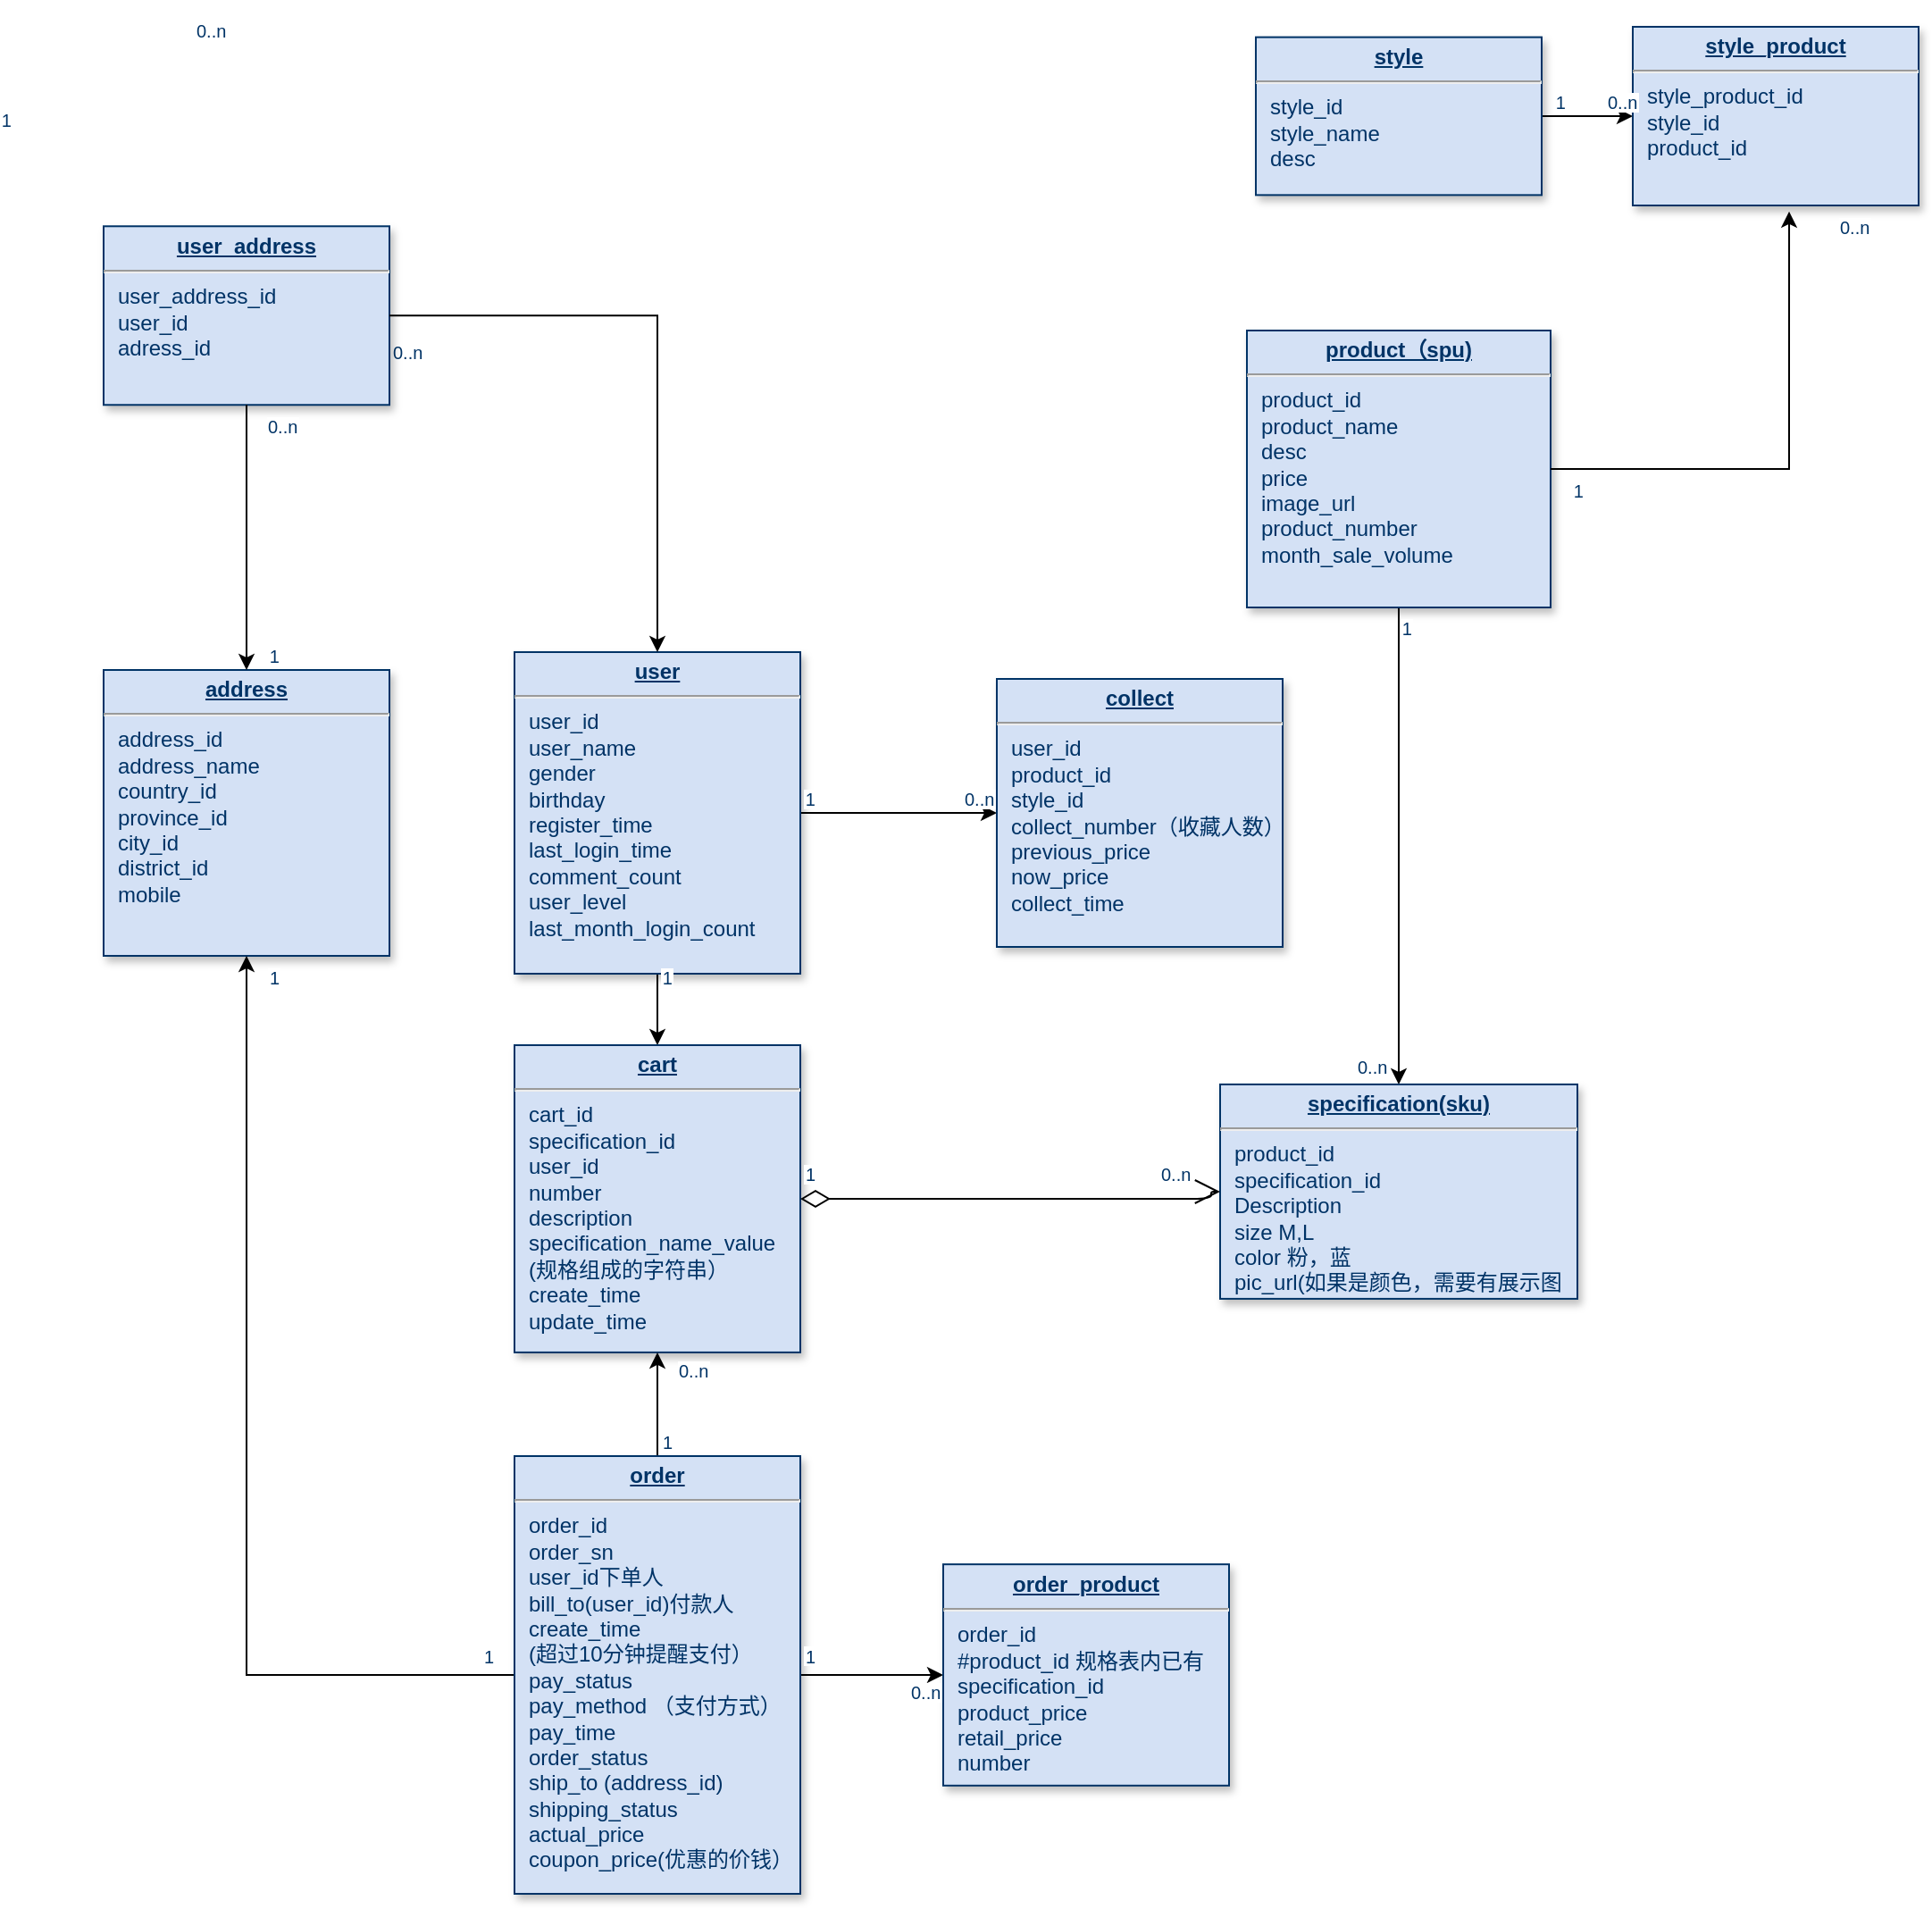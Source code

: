 <mxfile version="24.8.3">
  <diagram name="Page-1" id="efa7a0a1-bf9b-a30e-e6df-94a7791c09e9">
    <mxGraphModel dx="2416" dy="870" grid="1" gridSize="10" guides="1" tooltips="1" connect="1" arrows="1" fold="1" page="1" pageScale="1" pageWidth="826" pageHeight="1169" background="none" math="0" shadow="0">
      <root>
        <mxCell id="0" />
        <mxCell id="1" parent="0" />
        <mxCell id="pCRXO76P7cDvqqVj5QD--149" style="edgeStyle=orthogonalEdgeStyle;rounded=0;orthogonalLoop=1;jettySize=auto;html=1;exitX=1;exitY=0.5;exitDx=0;exitDy=0;entryX=0;entryY=0.5;entryDx=0;entryDy=0;" edge="1" parent="1" source="19" target="23">
          <mxGeometry relative="1" as="geometry" />
        </mxCell>
        <mxCell id="19" value="&lt;p style=&quot;margin: 0px; margin-top: 4px; text-align: center; text-decoration: underline;&quot;&gt;&lt;strong&gt;style&lt;/strong&gt;&lt;/p&gt;&lt;hr&gt;&lt;p style=&quot;margin: 0px; margin-left: 8px;&quot;&gt;style_id&lt;br&gt;style_name&lt;/p&gt;&lt;p style=&quot;margin: 0px; margin-left: 8px;&quot;&gt;desc&lt;/p&gt;&lt;p style=&quot;margin: 0px; margin-left: 8px;&quot;&gt;&lt;br&gt;&lt;/p&gt;&lt;p style=&quot;margin: 0px; margin-left: 8px;&quot;&gt;&lt;br&gt;&lt;/p&gt;" style="verticalAlign=top;align=left;overflow=fill;fontSize=12;fontFamily=Helvetica;html=1;strokeColor=#003366;shadow=1;fillColor=#D4E1F5;fontColor=#003366" parent="1" vertex="1">
          <mxGeometry x="615" y="95.82" width="160" height="88.36" as="geometry" />
        </mxCell>
        <mxCell id="pCRXO76P7cDvqqVj5QD--150" style="edgeStyle=orthogonalEdgeStyle;rounded=0;orthogonalLoop=1;jettySize=auto;html=1;exitX=0.5;exitY=1;exitDx=0;exitDy=0;" edge="1" parent="1" source="20" target="24">
          <mxGeometry relative="1" as="geometry" />
        </mxCell>
        <mxCell id="20" value="&lt;p style=&quot;margin: 0px; margin-top: 4px; text-align: center; text-decoration: underline;&quot;&gt;&lt;strong&gt;product（spu)&lt;/strong&gt;&lt;/p&gt;&lt;hr&gt;&lt;p style=&quot;margin: 0px; margin-left: 8px;&quot;&gt;&lt;span style=&quot;background-color: initial;&quot;&gt;product_id&lt;/span&gt;&lt;/p&gt;&lt;p style=&quot;margin: 0px; margin-left: 8px;&quot;&gt;&lt;span style=&quot;background-color: initial;&quot;&gt;product_name&lt;/span&gt;&lt;/p&gt;&lt;p style=&quot;margin: 0px; margin-left: 8px;&quot;&gt;&lt;span style=&quot;background-color: initial;&quot;&gt;desc&lt;/span&gt;&lt;br&gt;&lt;/p&gt;&lt;p style=&quot;margin: 0px; margin-left: 8px;&quot;&gt;&lt;span style=&quot;background-color: initial;&quot;&gt;price&lt;/span&gt;&lt;/p&gt;&lt;p style=&quot;margin: 0px; margin-left: 8px;&quot;&gt;&lt;span style=&quot;background-color: initial;&quot;&gt;image_url&lt;/span&gt;&lt;br&gt;&lt;/p&gt;&lt;p style=&quot;margin: 0px; margin-left: 8px;&quot;&gt;&lt;span style=&quot;background-color: initial;&quot;&gt;product_number&lt;/span&gt;&lt;/p&gt;&lt;p style=&quot;margin: 0px; margin-left: 8px;&quot;&gt;&lt;span style=&quot;background-color: initial;&quot;&gt;month_sale_volume&lt;br&gt;&lt;/span&gt;&lt;/p&gt;&lt;p style=&quot;margin: 0px; margin-left: 8px;&quot;&gt;&lt;span style=&quot;background-color: initial;&quot;&gt;&lt;br&gt;&lt;/span&gt;&lt;/p&gt;" style="verticalAlign=top;align=left;overflow=fill;fontSize=12;fontFamily=Helvetica;html=1;strokeColor=#003366;shadow=1;fillColor=#D4E1F5;fontColor=#003366" parent="1" vertex="1">
          <mxGeometry x="610" y="260" width="170" height="155" as="geometry" />
        </mxCell>
        <mxCell id="21" value="&lt;p style=&quot;margin: 0px; margin-top: 4px; text-align: center; text-decoration: underline;&quot;&gt;&lt;strong&gt;address&lt;/strong&gt;&lt;/p&gt;&lt;hr&gt;&lt;p style=&quot;margin: 0px; margin-left: 8px;&quot;&gt;address_id&lt;/p&gt;&lt;p style=&quot;margin: 0px; margin-left: 8px;&quot;&gt;address_name&lt;/p&gt;&lt;p style=&quot;margin: 0px; margin-left: 8px;&quot;&gt;country_id&lt;/p&gt;&lt;p style=&quot;margin: 0px; margin-left: 8px;&quot;&gt;province_id&lt;/p&gt;&lt;p style=&quot;margin: 0px; margin-left: 8px;&quot;&gt;city_id&lt;/p&gt;&lt;p style=&quot;margin: 0px; margin-left: 8px;&quot;&gt;district_id&lt;/p&gt;&lt;p style=&quot;margin: 0px; margin-left: 8px;&quot;&gt;mobile&lt;/p&gt;" style="verticalAlign=top;align=left;overflow=fill;fontSize=12;fontFamily=Helvetica;html=1;strokeColor=#003366;shadow=1;fillColor=#D4E1F5;fontColor=#003366" parent="1" vertex="1">
          <mxGeometry x="-30.0" y="450.0" width="160" height="160" as="geometry" />
        </mxCell>
        <mxCell id="23" value="&lt;p style=&quot;margin: 0px; margin-top: 4px; text-align: center; text-decoration: underline;&quot;&gt;&lt;b&gt;style_product&lt;/b&gt;&lt;/p&gt;&lt;hr&gt;&lt;p style=&quot;margin: 0px; margin-left: 8px;&quot;&gt;style_product_id&lt;/p&gt;&lt;p style=&quot;margin: 0px; margin-left: 8px;&quot;&gt;style_id&lt;/p&gt;&lt;p style=&quot;margin: 0px; margin-left: 8px;&quot;&gt;product_id&lt;/p&gt;&lt;p style=&quot;margin: 0px; margin-left: 8px;&quot;&gt;&lt;br&gt;&lt;/p&gt;" style="verticalAlign=top;align=left;overflow=fill;fontSize=12;fontFamily=Helvetica;html=1;strokeColor=#003366;shadow=1;fillColor=#D4E1F5;fontColor=#003366" parent="1" vertex="1">
          <mxGeometry x="826.0" y="90.0" width="160" height="100" as="geometry" />
        </mxCell>
        <mxCell id="24" value="&lt;p style=&quot;margin: 0px; margin-top: 4px; text-align: center; text-decoration: underline;&quot;&gt;&lt;b&gt;specification(sku)&lt;/b&gt;&lt;/p&gt;&lt;hr&gt;&lt;p style=&quot;margin: 0px; margin-left: 8px;&quot;&gt;&lt;span style=&quot;background-color: initial;&quot;&gt;product_id&lt;/span&gt;&lt;/p&gt;&lt;p style=&quot;margin: 0px; margin-left: 8px;&quot;&gt;&lt;span style=&quot;background-color: initial;&quot;&gt;specification_id&lt;/span&gt;&lt;br&gt;&lt;/p&gt;&lt;p style=&quot;margin: 0px; margin-left: 8px;&quot;&gt;&lt;span style=&quot;background-color: initial;&quot;&gt;Description&lt;/span&gt;&lt;br&gt;&lt;/p&gt;&lt;p style=&quot;margin: 0px; margin-left: 8px;&quot;&gt;size M,L&lt;/p&gt;&lt;p style=&quot;margin: 0px; margin-left: 8px;&quot;&gt;color 粉，蓝&lt;/p&gt;&lt;p style=&quot;margin: 0px; margin-left: 8px;&quot;&gt;pic_url(如果是颜色，需要有展示图&lt;/p&gt;&lt;p style=&quot;margin: 0px; margin-left: 8px;&quot;&gt;&lt;br&gt;&lt;/p&gt;" style="verticalAlign=top;align=left;overflow=fill;fontSize=12;fontFamily=Helvetica;html=1;strokeColor=#003366;shadow=1;fillColor=#D4E1F5;fontColor=#003366" parent="1" vertex="1">
          <mxGeometry x="595" y="681.96" width="200" height="120" as="geometry" />
        </mxCell>
        <mxCell id="pCRXO76P7cDvqqVj5QD--138" style="edgeStyle=orthogonalEdgeStyle;rounded=0;orthogonalLoop=1;jettySize=auto;html=1;exitX=0.5;exitY=1;exitDx=0;exitDy=0;entryX=0.5;entryY=0;entryDx=0;entryDy=0;" edge="1" parent="1" source="25" target="29">
          <mxGeometry relative="1" as="geometry" />
        </mxCell>
        <mxCell id="pCRXO76P7cDvqqVj5QD--153" value="" style="edgeStyle=orthogonalEdgeStyle;rounded=0;orthogonalLoop=1;jettySize=auto;html=1;" edge="1" parent="1" source="25" target="27">
          <mxGeometry relative="1" as="geometry" />
        </mxCell>
        <mxCell id="25" value="&lt;p style=&quot;margin: 0px; margin-top: 4px; text-align: center; text-decoration: underline;&quot;&gt;&lt;strong&gt;user&lt;/strong&gt;&lt;/p&gt;&lt;hr&gt;&lt;p style=&quot;margin: 0px; margin-left: 8px;&quot;&gt;user_id&lt;/p&gt;&lt;p style=&quot;margin: 0px; margin-left: 8px;&quot;&gt;user_name&lt;/p&gt;&lt;p style=&quot;margin: 0px; margin-left: 8px;&quot;&gt;gender&lt;/p&gt;&lt;p style=&quot;margin: 0px; margin-left: 8px;&quot;&gt;birthday&lt;/p&gt;&lt;p style=&quot;margin: 0px; margin-left: 8px;&quot;&gt;register_time&lt;/p&gt;&lt;p style=&quot;margin: 0px; margin-left: 8px;&quot;&gt;last_login_time&lt;/p&gt;&lt;p style=&quot;margin: 0px; margin-left: 8px;&quot;&gt;comment_count&lt;/p&gt;&lt;p style=&quot;margin: 0px; margin-left: 8px;&quot;&gt;user_level&lt;/p&gt;&lt;p style=&quot;margin: 0px; margin-left: 8px;&quot;&gt;last_month_login_count&lt;/p&gt;" style="verticalAlign=top;align=left;overflow=fill;fontSize=12;fontFamily=Helvetica;html=1;strokeColor=#003366;shadow=1;fillColor=#D4E1F5;fontColor=#003366" parent="1" vertex="1">
          <mxGeometry x="200" y="440" width="160" height="180" as="geometry" />
        </mxCell>
        <mxCell id="27" value="&lt;p style=&quot;margin: 4px 0px 0px; text-align: center;&quot;&gt;&lt;b&gt;&lt;u&gt;collect&lt;/u&gt;&lt;/b&gt;&lt;br&gt;&lt;/p&gt;&lt;hr&gt;&lt;p style=&quot;margin: 0px; margin-left: 8px;&quot;&gt;user_id&lt;/p&gt;&lt;p style=&quot;margin: 0px; margin-left: 8px;&quot;&gt;product_id&lt;/p&gt;&lt;p style=&quot;margin: 0px; margin-left: 8px;&quot;&gt;style_id&lt;/p&gt;&lt;p style=&quot;margin: 0px; margin-left: 8px;&quot;&gt;collect_number（收藏人数）&lt;/p&gt;&lt;p style=&quot;margin: 0px; margin-left: 8px;&quot;&gt;previous_price&lt;br&gt;&lt;/p&gt;&lt;p style=&quot;margin: 0px; margin-left: 8px;&quot;&gt;now_price&lt;/p&gt;&lt;p style=&quot;margin: 0px; margin-left: 8px;&quot;&gt;collect_time&lt;/p&gt;" style="verticalAlign=top;align=left;overflow=fill;fontSize=12;fontFamily=Helvetica;html=1;strokeColor=#003366;shadow=1;fillColor=#D4E1F5;fontColor=#003366" parent="1" vertex="1">
          <mxGeometry x="470" y="455" width="160" height="150" as="geometry" />
        </mxCell>
        <mxCell id="29" value="&lt;p style=&quot;margin: 0px; margin-top: 4px; text-align: center; text-decoration: underline;&quot;&gt;&lt;b&gt;cart&lt;/b&gt;&lt;/p&gt;&lt;hr&gt;&lt;p style=&quot;margin: 0px; margin-left: 8px;&quot;&gt;cart_id&lt;/p&gt;&lt;p style=&quot;margin: 0px 0px 0px 8px;&quot;&gt;&lt;span style=&quot;background-color: initial;&quot;&gt;specification_id&lt;/span&gt;&lt;/p&gt;&lt;p style=&quot;margin: 0px; margin-left: 8px;&quot;&gt;user_id&lt;/p&gt;&lt;p style=&quot;margin: 0px; margin-left: 8px;&quot;&gt;number&lt;/p&gt;&lt;p style=&quot;margin: 0px; margin-left: 8px;&quot;&gt;description&lt;/p&gt;&lt;p style=&quot;margin: 0px; margin-left: 8px;&quot;&gt;specification_name_value&lt;br&gt;&lt;/p&gt;&lt;p style=&quot;margin: 0px; margin-left: 8px;&quot;&gt;(规格组成的字符串）&lt;/p&gt;&lt;p style=&quot;margin: 0px; margin-left: 8px;&quot;&gt;create_time&lt;/p&gt;&lt;p style=&quot;margin: 0px; margin-left: 8px;&quot;&gt;update_time&lt;/p&gt;&lt;p style=&quot;margin: 0px; margin-left: 8px;&quot;&gt;&lt;br&gt;&lt;/p&gt;&lt;p style=&quot;margin: 0px; margin-left: 8px;&quot;&gt;&lt;br&gt;&lt;/p&gt;" style="verticalAlign=top;align=left;overflow=fill;fontSize=12;fontFamily=Helvetica;html=1;strokeColor=#003366;shadow=1;fillColor=#D4E1F5;fontColor=#003366" parent="1" vertex="1">
          <mxGeometry x="200" y="660" width="160" height="171.96" as="geometry" />
        </mxCell>
        <mxCell id="pCRXO76P7cDvqqVj5QD--137" style="edgeStyle=orthogonalEdgeStyle;rounded=0;orthogonalLoop=1;jettySize=auto;html=1;exitX=0.5;exitY=0;exitDx=0;exitDy=0;" edge="1" parent="1" source="33" target="29">
          <mxGeometry relative="1" as="geometry" />
        </mxCell>
        <mxCell id="pCRXO76P7cDvqqVj5QD--140" style="edgeStyle=orthogonalEdgeStyle;rounded=0;orthogonalLoop=1;jettySize=auto;html=1;exitX=1;exitY=0.5;exitDx=0;exitDy=0;entryX=0;entryY=0.5;entryDx=0;entryDy=0;" edge="1" parent="1" source="33" target="34">
          <mxGeometry relative="1" as="geometry" />
        </mxCell>
        <mxCell id="pCRXO76P7cDvqqVj5QD--146" style="edgeStyle=orthogonalEdgeStyle;rounded=0;orthogonalLoop=1;jettySize=auto;html=1;exitX=0;exitY=0.5;exitDx=0;exitDy=0;entryX=0.5;entryY=1;entryDx=0;entryDy=0;" edge="1" parent="1" source="33" target="21">
          <mxGeometry relative="1" as="geometry" />
        </mxCell>
        <mxCell id="33" value="&lt;p style=&quot;margin: 0px; margin-top: 4px; text-align: center; text-decoration: underline;&quot;&gt;&lt;b&gt;order&lt;/b&gt;&lt;/p&gt;&lt;hr&gt;&lt;p style=&quot;margin: 0px; margin-left: 8px;&quot;&gt;order_id&lt;/p&gt;&lt;p style=&quot;margin: 0px; margin-left: 8px;&quot;&gt;order_sn&lt;/p&gt;&lt;p style=&quot;margin: 0px; margin-left: 8px;&quot;&gt;user_id下单人&lt;/p&gt;&lt;p style=&quot;margin: 0px; margin-left: 8px;&quot;&gt;bill_to(user_id)付款人&lt;/p&gt;&lt;p style=&quot;margin: 0px; margin-left: 8px;&quot;&gt;&lt;span style=&quot;background-color: initial;&quot;&gt;create_time&lt;/span&gt;&lt;br&gt;&lt;/p&gt;&lt;p style=&quot;margin: 0px; margin-left: 8px;&quot;&gt;(超过10分钟提醒支付）&lt;br&gt;&lt;/p&gt;&lt;p style=&quot;margin: 0px; margin-left: 8px;&quot;&gt;pay_status&lt;/p&gt;&lt;p style=&quot;margin: 0px; margin-left: 8px;&quot;&gt;pay_method （支付方式）&lt;br&gt;&lt;/p&gt;&lt;p style=&quot;margin: 0px; margin-left: 8px;&quot;&gt;pay_time&lt;/p&gt;&lt;p style=&quot;margin: 0px; margin-left: 8px;&quot;&gt;order_status&lt;/p&gt;&lt;p style=&quot;margin: 0px 0px 0px 8px;&quot;&gt;&lt;span style=&quot;background-color: initial;&quot;&gt;ship_to (&lt;/span&gt;address_id)&lt;br&gt;&lt;/p&gt;&lt;p style=&quot;margin: 0px; margin-left: 8px;&quot;&gt;shipping_status&lt;/p&gt;&lt;p style=&quot;margin: 0px; margin-left: 8px;&quot;&gt;actual_price&lt;/p&gt;&lt;p style=&quot;margin: 0px; margin-left: 8px;&quot;&gt;coupon_price(优惠的价钱）&lt;/p&gt;" style="verticalAlign=top;align=left;overflow=fill;fontSize=12;fontFamily=Helvetica;html=1;strokeColor=#003366;shadow=1;fillColor=#D4E1F5;fontColor=#003366" parent="1" vertex="1">
          <mxGeometry x="200.0" y="890" width="160" height="245" as="geometry" />
        </mxCell>
        <mxCell id="34" value="&lt;p style=&quot;margin: 0px ; margin-top: 4px ; text-align: center ; text-decoration: underline&quot;&gt;&lt;strong&gt;order_product&lt;/strong&gt;&lt;/p&gt;&lt;hr&gt;&lt;p style=&quot;margin: 0px ; margin-left: 8px&quot;&gt;order_id&lt;/p&gt;&lt;p style=&quot;margin: 0px ; margin-left: 8px&quot;&gt;#product_id 规格表内已有&lt;/p&gt;&lt;p style=&quot;margin: 0px ; margin-left: 8px&quot;&gt;specification_id&lt;/p&gt;&lt;p style=&quot;margin: 0px ; margin-left: 8px&quot;&gt;product_price&lt;/p&gt;&lt;p style=&quot;margin: 0px ; margin-left: 8px&quot;&gt;retail_price&lt;/p&gt;&lt;p style=&quot;margin: 0px ; margin-left: 8px&quot;&gt;number&lt;/p&gt;&lt;p style=&quot;margin: 0px ; margin-left: 8px&quot;&gt;&lt;br&gt;&lt;/p&gt;" style="verticalAlign=top;align=left;overflow=fill;fontSize=12;fontFamily=Helvetica;html=1;strokeColor=#003366;shadow=1;fillColor=#D4E1F5;fontColor=#003366" parent="1" vertex="1">
          <mxGeometry x="440" y="950.58" width="160" height="123.84" as="geometry" />
        </mxCell>
        <mxCell id="99" value="" style="endArrow=open;endSize=12;startArrow=diamondThin;startSize=14;startFill=0;edgeStyle=orthogonalEdgeStyle" parent="1" source="29" target="24" edge="1">
          <mxGeometry x="369.36" y="360" as="geometry">
            <mxPoint x="369.36" y="360" as="sourcePoint" />
            <mxPoint x="529.36" y="360" as="targetPoint" />
            <Array as="points">
              <mxPoint x="590" y="746" />
            </Array>
          </mxGeometry>
        </mxCell>
        <mxCell id="100" value="0..n" style="resizable=0;align=left;verticalAlign=top;labelBackgroundColor=#ffffff;fontSize=10;strokeColor=#003366;shadow=1;fillColor=#D4E1F5;fontColor=#003366" parent="99" connectable="0" vertex="1">
          <mxGeometry x="-1" relative="1" as="geometry">
            <mxPoint x="60" y="264" as="offset" />
          </mxGeometry>
        </mxCell>
        <mxCell id="101" value="1" style="resizable=0;align=right;verticalAlign=top;labelBackgroundColor=#ffffff;fontSize=10;strokeColor=#003366;shadow=1;fillColor=#D4E1F5;fontColor=#003366" parent="99" connectable="0" vertex="1">
          <mxGeometry x="1" relative="1" as="geometry">
            <mxPoint x="-225" y="-22" as="offset" />
          </mxGeometry>
        </mxCell>
        <mxCell id="pCRXO76P7cDvqqVj5QD--114" value="0..n" style="resizable=0;align=left;verticalAlign=top;labelBackgroundColor=#ffffff;fontSize=10;strokeColor=#003366;shadow=1;fillColor=#D4E1F5;fontColor=#003366" connectable="0" vertex="1" parent="1">
          <mxGeometry x="130" y="260.0" as="geometry" />
        </mxCell>
        <mxCell id="pCRXO76P7cDvqqVj5QD--115" value="&lt;p style=&quot;margin: 0px; margin-top: 4px; text-align: center; text-decoration: underline;&quot;&gt;&lt;strong&gt;user_address&lt;/strong&gt;&lt;/p&gt;&lt;hr&gt;&lt;p style=&quot;margin: 0px; margin-left: 8px;&quot;&gt;user_address_id&lt;/p&gt;&lt;p style=&quot;margin: 0px; margin-left: 8px;&quot;&gt;user_id&lt;/p&gt;&lt;p style=&quot;margin: 0px; margin-left: 8px;&quot;&gt;adress_id&lt;/p&gt;&lt;p style=&quot;margin: 0px; margin-left: 8px;&quot;&gt;&lt;br&gt;&lt;/p&gt;" style="verticalAlign=top;align=left;overflow=fill;fontSize=12;fontFamily=Helvetica;html=1;strokeColor=#003366;shadow=1;fillColor=#D4E1F5;fontColor=#003366" vertex="1" parent="1">
          <mxGeometry x="-30.0" y="201.64" width="160" height="100" as="geometry" />
        </mxCell>
        <mxCell id="pCRXO76P7cDvqqVj5QD--119" value="1" style="resizable=0;align=right;verticalAlign=top;labelBackgroundColor=#ffffff;fontSize=10;strokeColor=#003366;shadow=1;fillColor=#D4E1F5;fontColor=#003366" connectable="0" vertex="1" parent="1">
          <mxGeometry x="69.997" y="430.0" as="geometry" />
        </mxCell>
        <mxCell id="pCRXO76P7cDvqqVj5QD--120" style="edgeStyle=orthogonalEdgeStyle;rounded=0;orthogonalLoop=1;jettySize=auto;html=1;exitX=1;exitY=0.5;exitDx=0;exitDy=0;entryX=0.5;entryY=0;entryDx=0;entryDy=0;" edge="1" parent="1" source="pCRXO76P7cDvqqVj5QD--115" target="25">
          <mxGeometry relative="1" as="geometry" />
        </mxCell>
        <mxCell id="pCRXO76P7cDvqqVj5QD--121" value="1" style="resizable=0;align=right;verticalAlign=top;labelBackgroundColor=#ffffff;fontSize=10;strokeColor=#003366;shadow=1;fillColor=#D4E1F5;fontColor=#003366" connectable="0" vertex="1" parent="1">
          <mxGeometry x="-80.003" y="130.0" as="geometry" />
        </mxCell>
        <mxCell id="pCRXO76P7cDvqqVj5QD--122" value="0..n" style="resizable=0;align=left;verticalAlign=top;labelBackgroundColor=#ffffff;fontSize=10;strokeColor=#003366;shadow=1;fillColor=#D4E1F5;fontColor=#003366" connectable="0" vertex="1" parent="1">
          <mxGeometry x="20.0" y="80.0" as="geometry" />
        </mxCell>
        <mxCell id="pCRXO76P7cDvqqVj5QD--123" style="edgeStyle=orthogonalEdgeStyle;rounded=0;orthogonalLoop=1;jettySize=auto;html=1;exitX=0.5;exitY=1;exitDx=0;exitDy=0;entryX=0.5;entryY=0;entryDx=0;entryDy=0;" edge="1" parent="1" source="pCRXO76P7cDvqqVj5QD--115" target="21">
          <mxGeometry relative="1" as="geometry" />
        </mxCell>
        <mxCell id="pCRXO76P7cDvqqVj5QD--126" value="1" style="resizable=0;align=right;verticalAlign=top;labelBackgroundColor=#ffffff;fontSize=10;strokeColor=#003366;shadow=1;fillColor=#D4E1F5;fontColor=#003366" connectable="0" vertex="1" parent="1">
          <mxGeometry x="789.997" y="120.003" as="geometry" />
        </mxCell>
        <mxCell id="pCRXO76P7cDvqqVj5QD--130" value="0..n" style="resizable=0;align=left;verticalAlign=top;labelBackgroundColor=#ffffff;fontSize=10;strokeColor=#003366;shadow=1;fillColor=#D4E1F5;fontColor=#003366" connectable="0" vertex="1" parent="1">
          <mxGeometry x="810" y="120.0" as="geometry" />
        </mxCell>
        <mxCell id="pCRXO76P7cDvqqVj5QD--131" value="0..n" style="resizable=0;align=left;verticalAlign=top;labelBackgroundColor=#ffffff;fontSize=10;strokeColor=#003366;shadow=1;fillColor=#D4E1F5;fontColor=#003366" connectable="0" vertex="1" parent="1">
          <mxGeometry x="60.0" y="301.64" as="geometry" />
        </mxCell>
        <mxCell id="pCRXO76P7cDvqqVj5QD--132" value="0..n" style="resizable=0;align=left;verticalAlign=top;labelBackgroundColor=#ffffff;fontSize=10;strokeColor=#003366;shadow=1;fillColor=#D4E1F5;fontColor=#003366" connectable="0" vertex="1" parent="1">
          <mxGeometry x="940" y="190.0" as="geometry" />
        </mxCell>
        <mxCell id="pCRXO76P7cDvqqVj5QD--134" value="1" style="resizable=0;align=right;verticalAlign=top;labelBackgroundColor=#ffffff;fontSize=10;strokeColor=#003366;shadow=1;fillColor=#D4E1F5;fontColor=#003366" connectable="0" vertex="1" parent="1">
          <mxGeometry x="370.0" y="989.997" as="geometry" />
        </mxCell>
        <mxCell id="pCRXO76P7cDvqqVj5QD--136" value="0..n" style="resizable=0;align=left;verticalAlign=top;labelBackgroundColor=#ffffff;fontSize=10;strokeColor=#003366;shadow=1;fillColor=#D4E1F5;fontColor=#003366" connectable="0" vertex="1" parent="1">
          <mxGeometry x="290.003" y="830" as="geometry" />
        </mxCell>
        <mxCell id="pCRXO76P7cDvqqVj5QD--139" value="1" style="resizable=0;align=right;verticalAlign=top;labelBackgroundColor=#ffffff;fontSize=10;strokeColor=#003366;shadow=1;fillColor=#D4E1F5;fontColor=#003366" connectable="0" vertex="1" parent="1">
          <mxGeometry x="290.001" y="870.0" as="geometry" />
        </mxCell>
        <mxCell id="pCRXO76P7cDvqqVj5QD--142" style="edgeStyle=orthogonalEdgeStyle;rounded=0;orthogonalLoop=1;jettySize=auto;html=1;exitX=1;exitY=0.5;exitDx=0;exitDy=0;entryX=0.547;entryY=1.034;entryDx=0;entryDy=0;entryPerimeter=0;" edge="1" parent="1" source="20" target="23">
          <mxGeometry relative="1" as="geometry" />
        </mxCell>
        <mxCell id="pCRXO76P7cDvqqVj5QD--143" value="0..n" style="resizable=0;align=left;verticalAlign=top;labelBackgroundColor=#ffffff;fontSize=10;strokeColor=#003366;shadow=1;fillColor=#D4E1F5;fontColor=#003366" connectable="0" vertex="1" parent="1">
          <mxGeometry x="670" y="660" as="geometry" />
        </mxCell>
        <mxCell id="pCRXO76P7cDvqqVj5QD--144" value="1" style="resizable=0;align=right;verticalAlign=top;labelBackgroundColor=#ffffff;fontSize=10;strokeColor=#003366;shadow=1;fillColor=#D4E1F5;fontColor=#003366" connectable="0" vertex="1" parent="1">
          <mxGeometry x="799.997" y="337.5" as="geometry" />
        </mxCell>
        <mxCell id="pCRXO76P7cDvqqVj5QD--145" value="1" style="resizable=0;align=right;verticalAlign=top;labelBackgroundColor=#ffffff;fontSize=10;strokeColor=#003366;shadow=1;fillColor=#D4E1F5;fontColor=#003366" connectable="0" vertex="1" parent="1">
          <mxGeometry x="289.997" y="610.0" as="geometry" />
        </mxCell>
        <mxCell id="pCRXO76P7cDvqqVj5QD--147" value="1" style="resizable=0;align=right;verticalAlign=top;labelBackgroundColor=#ffffff;fontSize=10;strokeColor=#003366;shadow=1;fillColor=#D4E1F5;fontColor=#003366" connectable="0" vertex="1" parent="1">
          <mxGeometry x="190.001" y="990.0" as="geometry" />
        </mxCell>
        <mxCell id="pCRXO76P7cDvqqVj5QD--148" value="1" style="resizable=0;align=right;verticalAlign=top;labelBackgroundColor=#ffffff;fontSize=10;strokeColor=#003366;shadow=1;fillColor=#D4E1F5;fontColor=#003366" connectable="0" vertex="1" parent="1">
          <mxGeometry x="70.001" y="610.0" as="geometry" />
        </mxCell>
        <mxCell id="pCRXO76P7cDvqqVj5QD--151" value="1" style="resizable=0;align=right;verticalAlign=top;labelBackgroundColor=#ffffff;fontSize=10;strokeColor=#003366;shadow=1;fillColor=#D4E1F5;fontColor=#003366" connectable="0" vertex="1" parent="1">
          <mxGeometry x="799.997" y="337.5" as="geometry">
            <mxPoint x="-96" y="77" as="offset" />
          </mxGeometry>
        </mxCell>
        <mxCell id="pCRXO76P7cDvqqVj5QD--152" value="0..n" style="resizable=0;align=left;verticalAlign=top;labelBackgroundColor=#ffffff;fontSize=10;strokeColor=#003366;shadow=1;fillColor=#D4E1F5;fontColor=#003366" connectable="0" vertex="1" parent="1">
          <mxGeometry x="560.003" y="720" as="geometry" />
        </mxCell>
        <mxCell id="pCRXO76P7cDvqqVj5QD--154" value="1" style="resizable=0;align=right;verticalAlign=top;labelBackgroundColor=#ffffff;fontSize=10;strokeColor=#003366;shadow=1;fillColor=#D4E1F5;fontColor=#003366" connectable="0" vertex="1" parent="1">
          <mxGeometry x="369.997" y="510.0" as="geometry" />
        </mxCell>
        <mxCell id="pCRXO76P7cDvqqVj5QD--155" value="0..n" style="resizable=0;align=left;verticalAlign=top;labelBackgroundColor=#ffffff;fontSize=10;strokeColor=#003366;shadow=1;fillColor=#D4E1F5;fontColor=#003366" connectable="0" vertex="1" parent="1">
          <mxGeometry x="450" y="510.0" as="geometry" />
        </mxCell>
      </root>
    </mxGraphModel>
  </diagram>
</mxfile>

